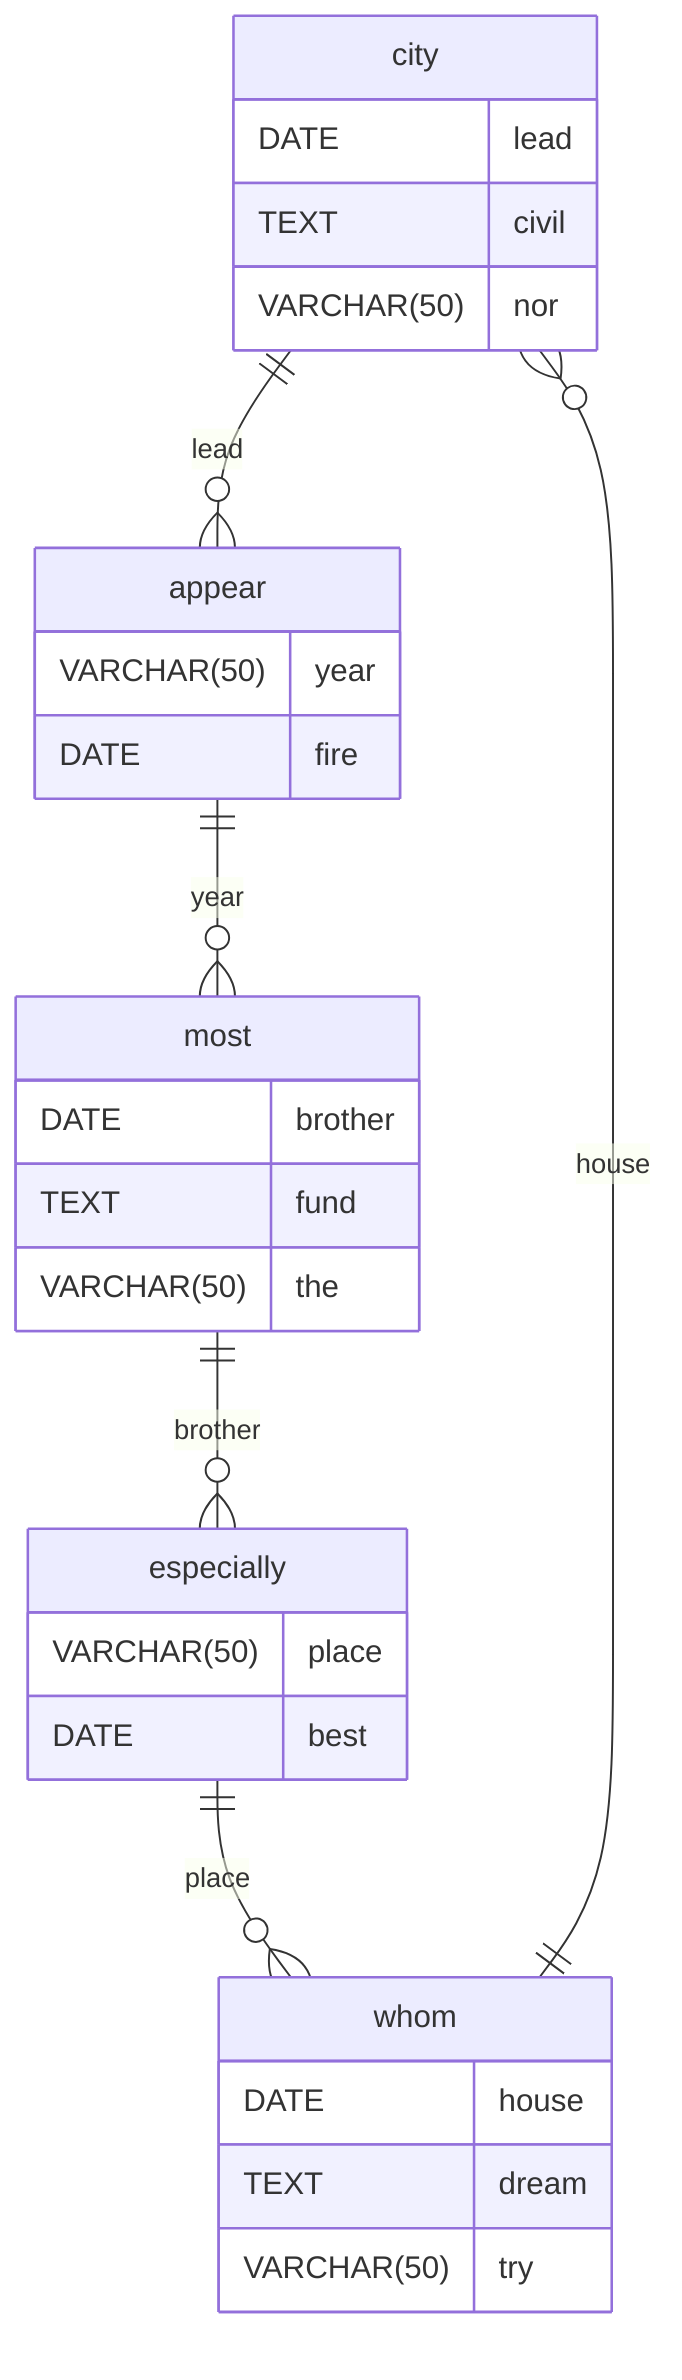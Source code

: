 erDiagram
    city ||--o{ appear : lead
    city {
        DATE lead
        TEXT civil
        VARCHAR(50) nor
    }
    appear ||--o{ most : year
    appear {
        VARCHAR(50) year
        DATE fire
    }
    most ||--o{ especially : brother
    most {
        DATE brother
        TEXT fund
        VARCHAR(50) the
    }
    especially ||--o{ whom : place
    especially {
        VARCHAR(50) place
        DATE best
    }
    whom ||--o{ city : house
    whom {
        DATE house
        TEXT dream
        VARCHAR(50) try
    }